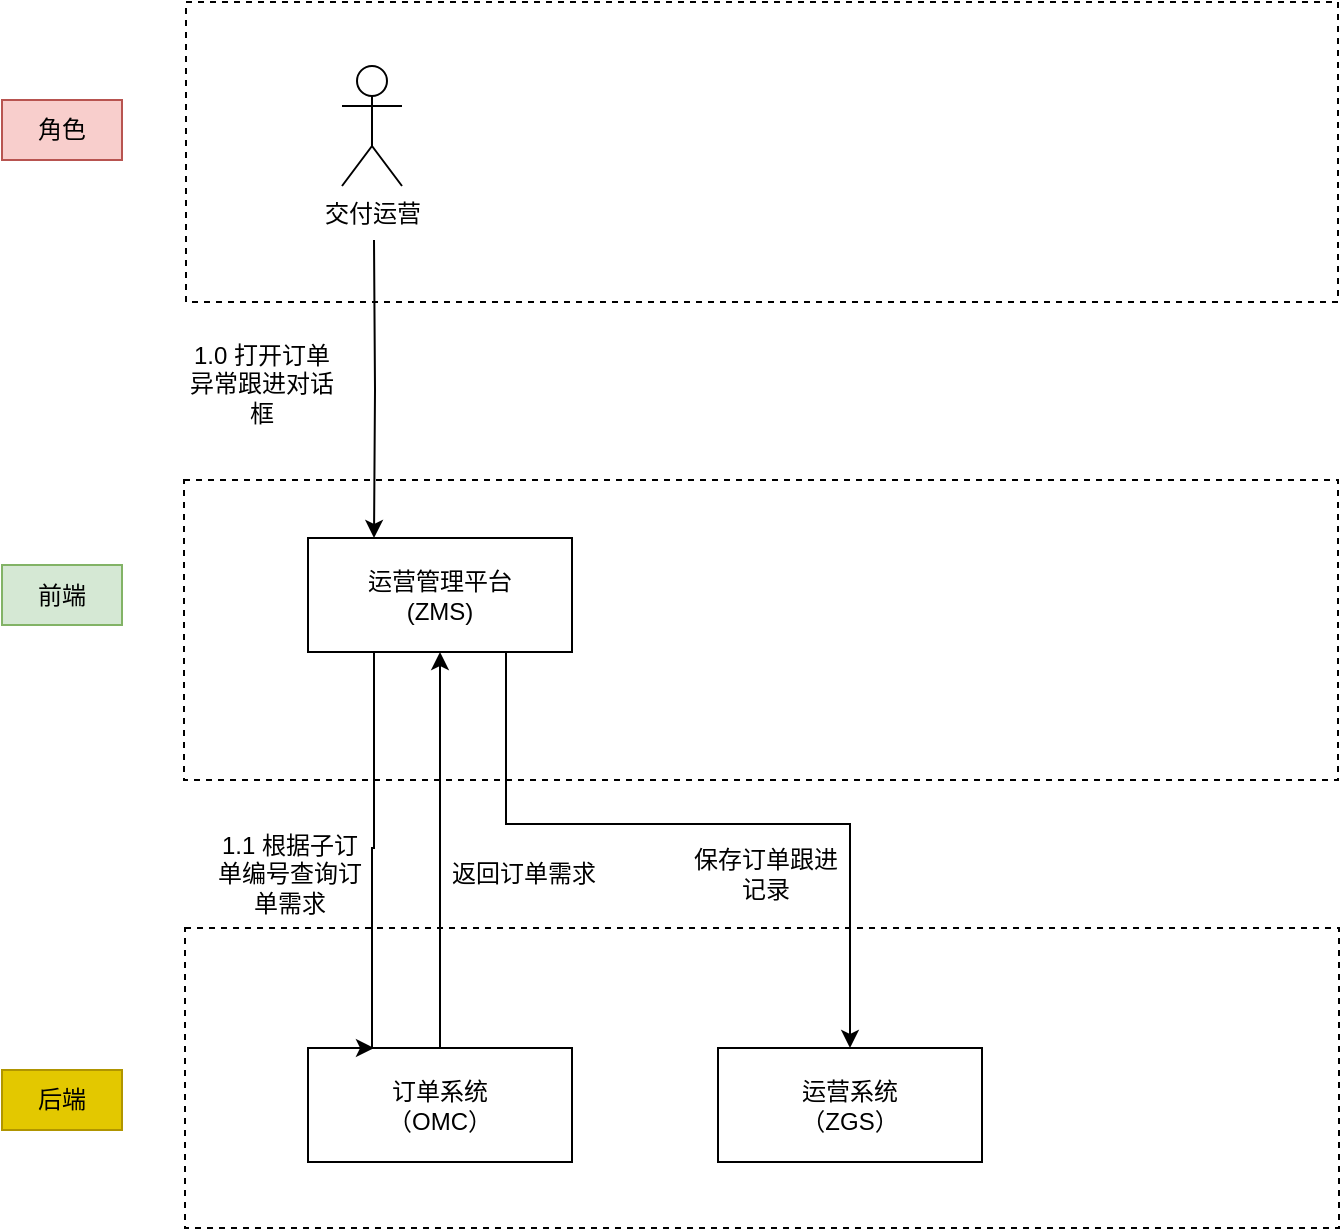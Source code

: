 <mxfile version="17.4.4" type="github">
  <diagram id="wmwzS6v5hkIarNa9_CF8" name="Page-1">
    <mxGraphModel dx="1469" dy="773" grid="0" gridSize="10" guides="1" tooltips="1" connect="1" arrows="1" fold="1" page="1" pageScale="1" pageWidth="827" pageHeight="1169" math="0" shadow="0">
      <root>
        <mxCell id="0" />
        <mxCell id="1" parent="0" />
        <mxCell id="tpipHvDcS-LkZLoqLxp2-10" value="" style="rounded=0;whiteSpace=wrap;html=1;dashed=1;" vertex="1" parent="1">
          <mxGeometry x="147.5" y="473" width="577" height="150" as="geometry" />
        </mxCell>
        <mxCell id="tpipHvDcS-LkZLoqLxp2-9" value="" style="rounded=0;whiteSpace=wrap;html=1;dashed=1;" vertex="1" parent="1">
          <mxGeometry x="147" y="249" width="577" height="150" as="geometry" />
        </mxCell>
        <mxCell id="tpipHvDcS-LkZLoqLxp2-8" value="" style="rounded=0;whiteSpace=wrap;html=1;dashed=1;" vertex="1" parent="1">
          <mxGeometry x="148" y="10" width="576" height="150" as="geometry" />
        </mxCell>
        <mxCell id="tpipHvDcS-LkZLoqLxp2-18" style="edgeStyle=orthogonalEdgeStyle;rounded=0;orthogonalLoop=1;jettySize=auto;html=1;exitX=0.75;exitY=1;exitDx=0;exitDy=0;" edge="1" parent="1" source="tpipHvDcS-LkZLoqLxp2-1" target="tpipHvDcS-LkZLoqLxp2-17">
          <mxGeometry relative="1" as="geometry">
            <Array as="points">
              <mxPoint x="308" y="421" />
              <mxPoint x="480" y="421" />
            </Array>
          </mxGeometry>
        </mxCell>
        <mxCell id="tpipHvDcS-LkZLoqLxp2-1" value="运营管理平台&lt;br&gt;(ZMS)" style="rounded=0;whiteSpace=wrap;html=1;" vertex="1" parent="1">
          <mxGeometry x="209" y="278" width="132" height="57" as="geometry" />
        </mxCell>
        <mxCell id="tpipHvDcS-LkZLoqLxp2-4" style="edgeStyle=orthogonalEdgeStyle;rounded=0;orthogonalLoop=1;jettySize=auto;html=1;entryX=0.25;entryY=0;entryDx=0;entryDy=0;" edge="1" parent="1" target="tpipHvDcS-LkZLoqLxp2-1">
          <mxGeometry relative="1" as="geometry">
            <mxPoint x="242" y="129" as="sourcePoint" />
          </mxGeometry>
        </mxCell>
        <mxCell id="tpipHvDcS-LkZLoqLxp2-2" value="交付运营" style="shape=umlActor;verticalLabelPosition=bottom;verticalAlign=top;html=1;outlineConnect=0;" vertex="1" parent="1">
          <mxGeometry x="226" y="42" width="30" height="60" as="geometry" />
        </mxCell>
        <mxCell id="tpipHvDcS-LkZLoqLxp2-15" style="edgeStyle=orthogonalEdgeStyle;rounded=0;orthogonalLoop=1;jettySize=auto;html=1;exitX=0.5;exitY=0;exitDx=0;exitDy=0;entryX=0.5;entryY=1;entryDx=0;entryDy=0;" edge="1" parent="1" source="tpipHvDcS-LkZLoqLxp2-3" target="tpipHvDcS-LkZLoqLxp2-1">
          <mxGeometry relative="1" as="geometry" />
        </mxCell>
        <mxCell id="tpipHvDcS-LkZLoqLxp2-3" value="订单系统&lt;br&gt;（OMC）" style="rounded=0;whiteSpace=wrap;html=1;" vertex="1" parent="1">
          <mxGeometry x="209" y="533" width="132" height="57" as="geometry" />
        </mxCell>
        <mxCell id="tpipHvDcS-LkZLoqLxp2-5" value="角色" style="text;html=1;strokeColor=#b85450;fillColor=#f8cecc;align=center;verticalAlign=middle;whiteSpace=wrap;rounded=0;" vertex="1" parent="1">
          <mxGeometry x="56" y="59" width="60" height="30" as="geometry" />
        </mxCell>
        <mxCell id="tpipHvDcS-LkZLoqLxp2-6" value="前端" style="text;html=1;strokeColor=#82b366;fillColor=#d5e8d4;align=center;verticalAlign=middle;whiteSpace=wrap;rounded=0;" vertex="1" parent="1">
          <mxGeometry x="56" y="291.5" width="60" height="30" as="geometry" />
        </mxCell>
        <mxCell id="tpipHvDcS-LkZLoqLxp2-7" value="后端" style="text;html=1;strokeColor=#B09500;fillColor=#e3c800;align=center;verticalAlign=middle;whiteSpace=wrap;rounded=0;fontColor=#000000;" vertex="1" parent="1">
          <mxGeometry x="56" y="544" width="60" height="30" as="geometry" />
        </mxCell>
        <mxCell id="tpipHvDcS-LkZLoqLxp2-12" value="1.0 打开订单异常跟进对话框" style="text;html=1;strokeColor=none;fillColor=none;align=center;verticalAlign=middle;whiteSpace=wrap;rounded=0;dashed=1;" vertex="1" parent="1">
          <mxGeometry x="148" y="183" width="76" height="36" as="geometry" />
        </mxCell>
        <mxCell id="tpipHvDcS-LkZLoqLxp2-13" style="edgeStyle=orthogonalEdgeStyle;rounded=0;orthogonalLoop=1;jettySize=auto;html=1;exitX=0.25;exitY=1;exitDx=0;exitDy=0;entryX=0.25;entryY=0;entryDx=0;entryDy=0;" edge="1" parent="1" source="tpipHvDcS-LkZLoqLxp2-1" target="tpipHvDcS-LkZLoqLxp2-3">
          <mxGeometry relative="1" as="geometry">
            <mxPoint x="240.52" y="335" as="sourcePoint" />
            <mxPoint x="238" y="531" as="targetPoint" />
            <Array as="points">
              <mxPoint x="242" y="433" />
              <mxPoint x="241" y="433" />
              <mxPoint x="241" y="533" />
            </Array>
          </mxGeometry>
        </mxCell>
        <mxCell id="tpipHvDcS-LkZLoqLxp2-14" value="1.1 根据子订单编号查询订单需求" style="text;html=1;strokeColor=none;fillColor=none;align=center;verticalAlign=middle;whiteSpace=wrap;rounded=0;dashed=1;" vertex="1" parent="1">
          <mxGeometry x="162" y="428" width="76" height="36" as="geometry" />
        </mxCell>
        <mxCell id="tpipHvDcS-LkZLoqLxp2-16" value="返回订单需求" style="text;html=1;strokeColor=none;fillColor=none;align=center;verticalAlign=middle;whiteSpace=wrap;rounded=0;dashed=1;" vertex="1" parent="1">
          <mxGeometry x="279" y="428" width="76" height="36" as="geometry" />
        </mxCell>
        <mxCell id="tpipHvDcS-LkZLoqLxp2-17" value="运营系统&lt;br&gt;（ZGS）" style="rounded=0;whiteSpace=wrap;html=1;" vertex="1" parent="1">
          <mxGeometry x="414" y="533" width="132" height="57" as="geometry" />
        </mxCell>
        <mxCell id="tpipHvDcS-LkZLoqLxp2-19" value="保存订单跟进记录" style="text;html=1;strokeColor=none;fillColor=none;align=center;verticalAlign=middle;whiteSpace=wrap;rounded=0;dashed=1;" vertex="1" parent="1">
          <mxGeometry x="400" y="428" width="76" height="36" as="geometry" />
        </mxCell>
      </root>
    </mxGraphModel>
  </diagram>
</mxfile>
